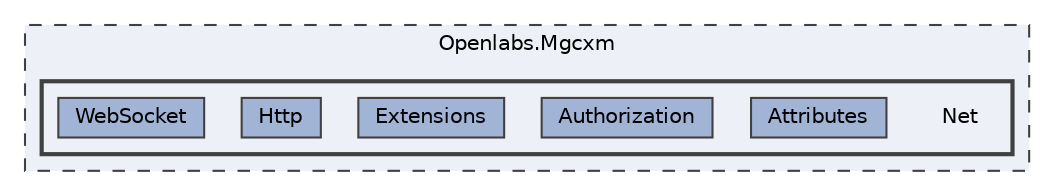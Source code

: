 digraph "C:/Users/adenf/RiderProjects/Openlabs.Mgcxm/Openlabs.Mgcxm/Net"
{
 // LATEX_PDF_SIZE
  bgcolor="transparent";
  edge [fontname=Helvetica,fontsize=10,labelfontname=Helvetica,labelfontsize=10];
  node [fontname=Helvetica,fontsize=10,shape=box,height=0.2,width=0.4];
  compound=true
  subgraph clusterdir_9b81365f361dfa39c72ab597a9517a8f {
    graph [ bgcolor="#edf0f7", pencolor="grey25", label="Openlabs.Mgcxm", fontname=Helvetica,fontsize=10 style="filled,dashed", URL="dir_9b81365f361dfa39c72ab597a9517a8f.html",tooltip=""]
  subgraph clusterdir_2d6f05b05e1065468f2f9e5cf72d169e {
    graph [ bgcolor="#edf0f7", pencolor="grey25", label="", fontname=Helvetica,fontsize=10 style="filled,bold", URL="dir_2d6f05b05e1065468f2f9e5cf72d169e.html",tooltip=""]
    dir_2d6f05b05e1065468f2f9e5cf72d169e [shape=plaintext, label="Net"];
  dir_82c5f702e2405e2efb375c5ebc40ddb1 [label="Attributes", fillcolor="#a2b4d6", color="grey25", style="filled", URL="dir_82c5f702e2405e2efb375c5ebc40ddb1.html",tooltip=""];
  dir_cfcc75f56e362adeba53493f3df8230f [label="Authorization", fillcolor="#a2b4d6", color="grey25", style="filled", URL="dir_cfcc75f56e362adeba53493f3df8230f.html",tooltip=""];
  dir_4e0ff3ab93d63478ff73752f5c6ad054 [label="Extensions", fillcolor="#a2b4d6", color="grey25", style="filled", URL="dir_4e0ff3ab93d63478ff73752f5c6ad054.html",tooltip=""];
  dir_19991ed514ec4c2a39643c641ef9045f [label="Http", fillcolor="#a2b4d6", color="grey25", style="filled", URL="dir_19991ed514ec4c2a39643c641ef9045f.html",tooltip=""];
  dir_1cfa03ed7aef5a97ccf4a17251fb3e8e [label="WebSocket", fillcolor="#a2b4d6", color="grey25", style="filled", URL="dir_1cfa03ed7aef5a97ccf4a17251fb3e8e.html",tooltip=""];
  }
  }
}
